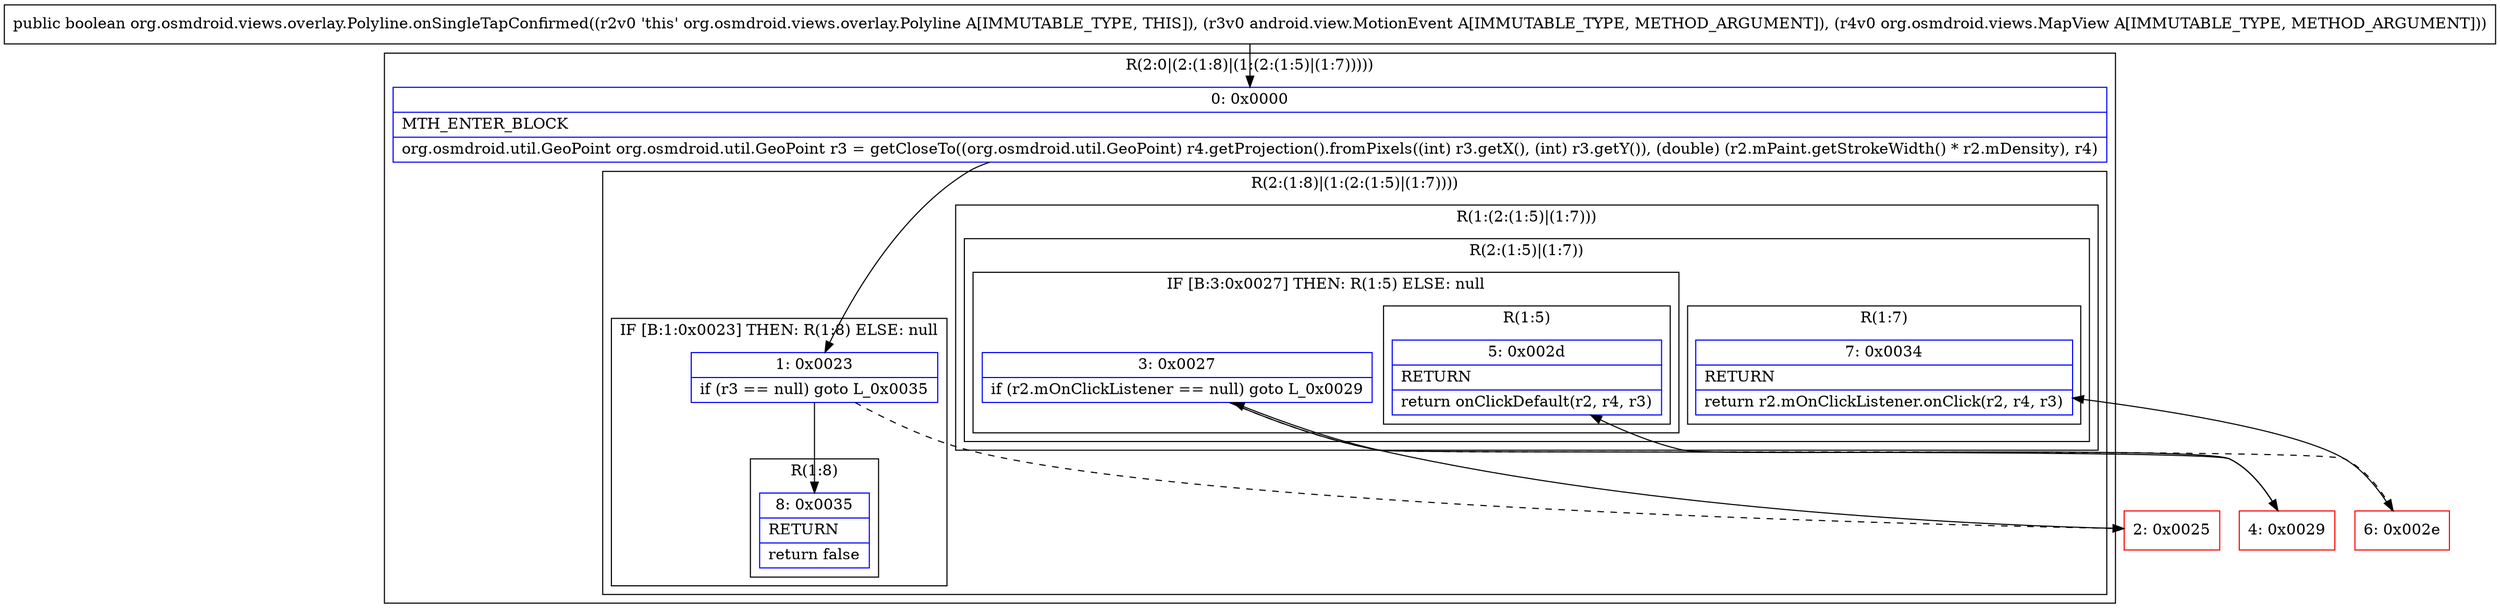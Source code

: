 digraph "CFG fororg.osmdroid.views.overlay.Polyline.onSingleTapConfirmed(Landroid\/view\/MotionEvent;Lorg\/osmdroid\/views\/MapView;)Z" {
subgraph cluster_Region_2145925963 {
label = "R(2:0|(2:(1:8)|(1:(2:(1:5)|(1:7)))))";
node [shape=record,color=blue];
Node_0 [shape=record,label="{0\:\ 0x0000|MTH_ENTER_BLOCK\l|org.osmdroid.util.GeoPoint org.osmdroid.util.GeoPoint r3 = getCloseTo((org.osmdroid.util.GeoPoint) r4.getProjection().fromPixels((int) r3.getX(), (int) r3.getY()), (double) (r2.mPaint.getStrokeWidth() * r2.mDensity), r4)\l}"];
subgraph cluster_Region_1333530312 {
label = "R(2:(1:8)|(1:(2:(1:5)|(1:7))))";
node [shape=record,color=blue];
subgraph cluster_IfRegion_1185062420 {
label = "IF [B:1:0x0023] THEN: R(1:8) ELSE: null";
node [shape=record,color=blue];
Node_1 [shape=record,label="{1\:\ 0x0023|if (r3 == null) goto L_0x0035\l}"];
subgraph cluster_Region_1562649411 {
label = "R(1:8)";
node [shape=record,color=blue];
Node_8 [shape=record,label="{8\:\ 0x0035|RETURN\l|return false\l}"];
}
}
subgraph cluster_Region_362456075 {
label = "R(1:(2:(1:5)|(1:7)))";
node [shape=record,color=blue];
subgraph cluster_Region_1657577032 {
label = "R(2:(1:5)|(1:7))";
node [shape=record,color=blue];
subgraph cluster_IfRegion_1307166359 {
label = "IF [B:3:0x0027] THEN: R(1:5) ELSE: null";
node [shape=record,color=blue];
Node_3 [shape=record,label="{3\:\ 0x0027|if (r2.mOnClickListener == null) goto L_0x0029\l}"];
subgraph cluster_Region_793542825 {
label = "R(1:5)";
node [shape=record,color=blue];
Node_5 [shape=record,label="{5\:\ 0x002d|RETURN\l|return onClickDefault(r2, r4, r3)\l}"];
}
}
subgraph cluster_Region_1249127085 {
label = "R(1:7)";
node [shape=record,color=blue];
Node_7 [shape=record,label="{7\:\ 0x0034|RETURN\l|return r2.mOnClickListener.onClick(r2, r4, r3)\l}"];
}
}
}
}
}
Node_2 [shape=record,color=red,label="{2\:\ 0x0025}"];
Node_4 [shape=record,color=red,label="{4\:\ 0x0029}"];
Node_6 [shape=record,color=red,label="{6\:\ 0x002e}"];
MethodNode[shape=record,label="{public boolean org.osmdroid.views.overlay.Polyline.onSingleTapConfirmed((r2v0 'this' org.osmdroid.views.overlay.Polyline A[IMMUTABLE_TYPE, THIS]), (r3v0 android.view.MotionEvent A[IMMUTABLE_TYPE, METHOD_ARGUMENT]), (r4v0 org.osmdroid.views.MapView A[IMMUTABLE_TYPE, METHOD_ARGUMENT])) }"];
MethodNode -> Node_0;
Node_0 -> Node_1;
Node_1 -> Node_2[style=dashed];
Node_1 -> Node_8;
Node_3 -> Node_4;
Node_3 -> Node_6[style=dashed];
Node_2 -> Node_3;
Node_4 -> Node_5;
Node_6 -> Node_7;
}


